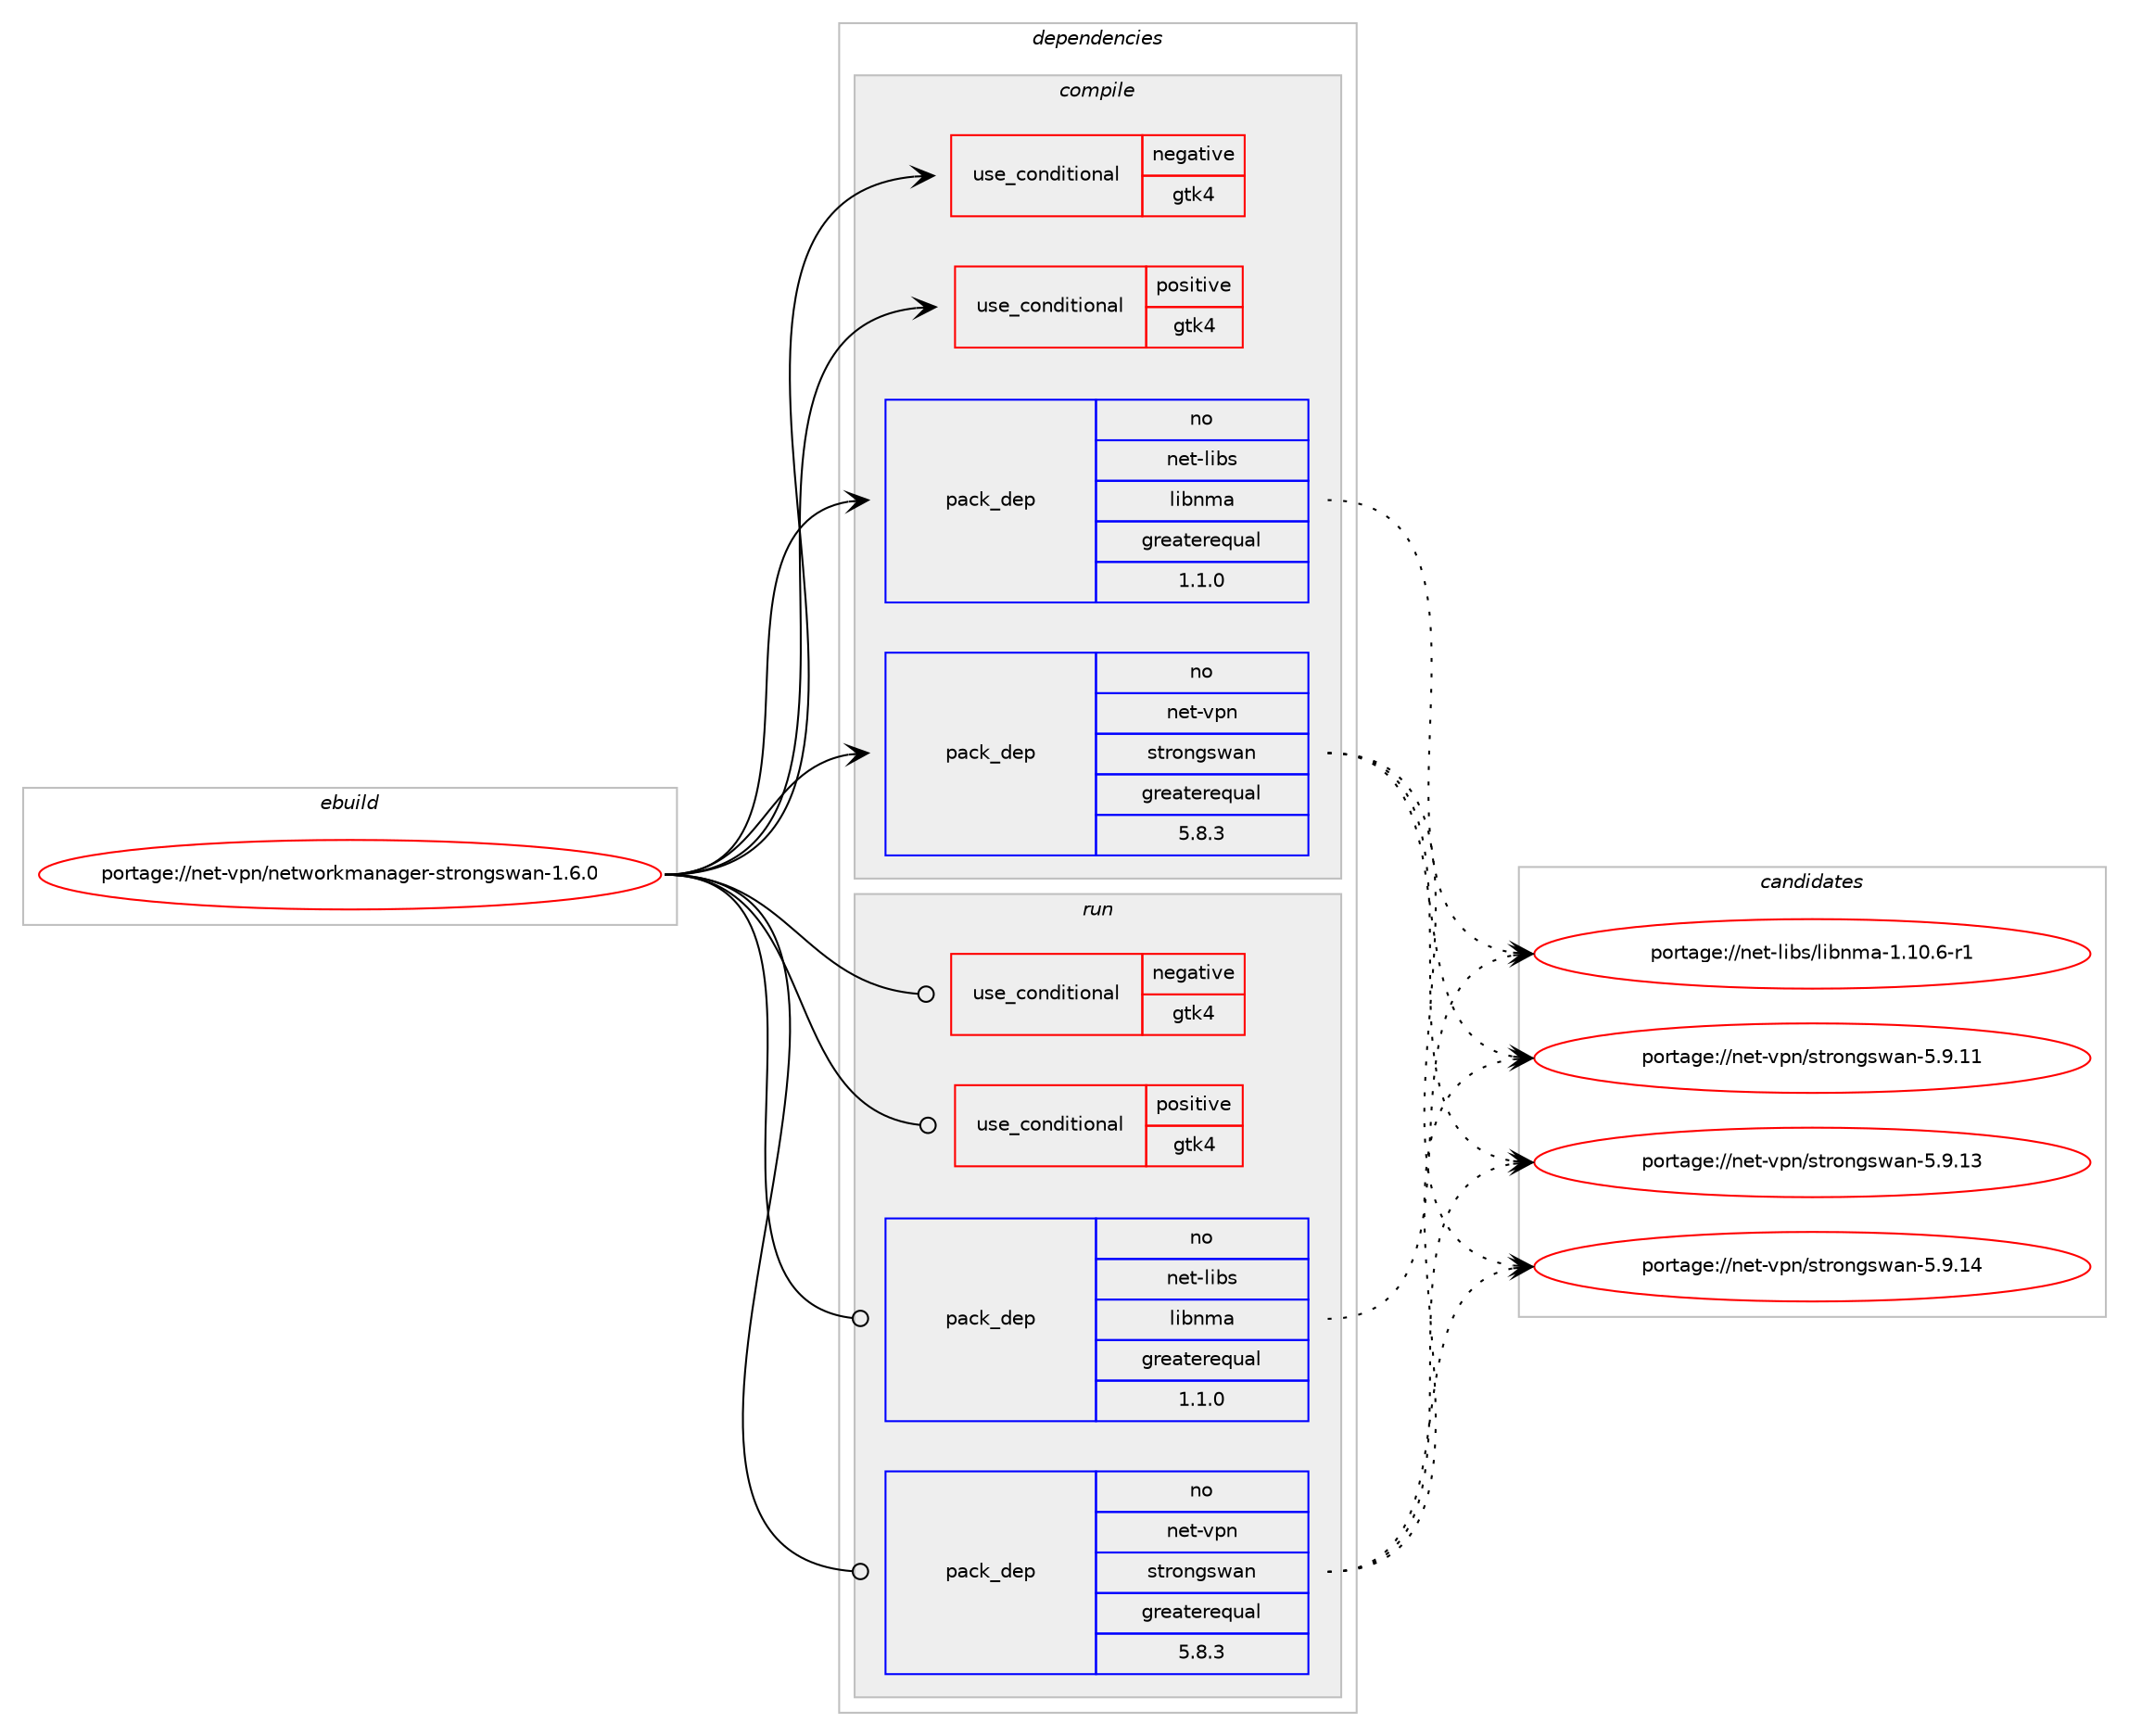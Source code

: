 digraph prolog {

# *************
# Graph options
# *************

newrank=true;
concentrate=true;
compound=true;
graph [rankdir=LR,fontname=Helvetica,fontsize=10,ranksep=1.5];#, ranksep=2.5, nodesep=0.2];
edge  [arrowhead=vee];
node  [fontname=Helvetica,fontsize=10];

# **********
# The ebuild
# **********

subgraph cluster_leftcol {
color=gray;
rank=same;
label=<<i>ebuild</i>>;
id [label="portage://net-vpn/networkmanager-strongswan-1.6.0", color=red, width=4, href="../net-vpn/networkmanager-strongswan-1.6.0.svg"];
}

# ****************
# The dependencies
# ****************

subgraph cluster_midcol {
color=gray;
label=<<i>dependencies</i>>;
subgraph cluster_compile {
fillcolor="#eeeeee";
style=filled;
label=<<i>compile</i>>;
subgraph cond99550 {
dependency195282 [label=<<TABLE BORDER="0" CELLBORDER="1" CELLSPACING="0" CELLPADDING="4"><TR><TD ROWSPAN="3" CELLPADDING="10">use_conditional</TD></TR><TR><TD>negative</TD></TR><TR><TD>gtk4</TD></TR></TABLE>>, shape=none, color=red];
# *** BEGIN UNKNOWN DEPENDENCY TYPE (TODO) ***
# dependency195282 -> package_dependency(portage://net-vpn/networkmanager-strongswan-1.6.0,install,no,x11-libs,gtk+,none,[,,],[slot(3)],[])
# *** END UNKNOWN DEPENDENCY TYPE (TODO) ***

}
id:e -> dependency195282:w [weight=20,style="solid",arrowhead="vee"];
subgraph cond99551 {
dependency195283 [label=<<TABLE BORDER="0" CELLBORDER="1" CELLSPACING="0" CELLPADDING="4"><TR><TD ROWSPAN="3" CELLPADDING="10">use_conditional</TD></TR><TR><TD>positive</TD></TR><TR><TD>gtk4</TD></TR></TABLE>>, shape=none, color=red];
# *** BEGIN UNKNOWN DEPENDENCY TYPE (TODO) ***
# dependency195283 -> package_dependency(portage://net-vpn/networkmanager-strongswan-1.6.0,install,no,net-libs,libnma,none,[,,],[],[])
# *** END UNKNOWN DEPENDENCY TYPE (TODO) ***

# *** BEGIN UNKNOWN DEPENDENCY TYPE (TODO) ***
# dependency195283 -> package_dependency(portage://net-vpn/networkmanager-strongswan-1.6.0,install,no,gui-libs,gtk,none,[,,],[slot(4)],[])
# *** END UNKNOWN DEPENDENCY TYPE (TODO) ***

}
id:e -> dependency195283:w [weight=20,style="solid",arrowhead="vee"];
# *** BEGIN UNKNOWN DEPENDENCY TYPE (TODO) ***
# id -> package_dependency(portage://net-vpn/networkmanager-strongswan-1.6.0,install,no,app-crypt,libsecret,none,[,,],[],[])
# *** END UNKNOWN DEPENDENCY TYPE (TODO) ***

subgraph pack93006 {
dependency195284 [label=<<TABLE BORDER="0" CELLBORDER="1" CELLSPACING="0" CELLPADDING="4" WIDTH="220"><TR><TD ROWSPAN="6" CELLPADDING="30">pack_dep</TD></TR><TR><TD WIDTH="110">no</TD></TR><TR><TD>net-libs</TD></TR><TR><TD>libnma</TD></TR><TR><TD>greaterequal</TD></TR><TR><TD>1.1.0</TD></TR></TABLE>>, shape=none, color=blue];
}
id:e -> dependency195284:w [weight=20,style="solid",arrowhead="vee"];
# *** BEGIN UNKNOWN DEPENDENCY TYPE (TODO) ***
# id -> package_dependency(portage://net-vpn/networkmanager-strongswan-1.6.0,install,no,net-misc,networkmanager,none,[,,],[],[])
# *** END UNKNOWN DEPENDENCY TYPE (TODO) ***

subgraph pack93007 {
dependency195285 [label=<<TABLE BORDER="0" CELLBORDER="1" CELLSPACING="0" CELLPADDING="4" WIDTH="220"><TR><TD ROWSPAN="6" CELLPADDING="30">pack_dep</TD></TR><TR><TD WIDTH="110">no</TD></TR><TR><TD>net-vpn</TD></TR><TR><TD>strongswan</TD></TR><TR><TD>greaterequal</TD></TR><TR><TD>5.8.3</TD></TR></TABLE>>, shape=none, color=blue];
}
id:e -> dependency195285:w [weight=20,style="solid",arrowhead="vee"];
}
subgraph cluster_compileandrun {
fillcolor="#eeeeee";
style=filled;
label=<<i>compile and run</i>>;
}
subgraph cluster_run {
fillcolor="#eeeeee";
style=filled;
label=<<i>run</i>>;
subgraph cond99552 {
dependency195286 [label=<<TABLE BORDER="0" CELLBORDER="1" CELLSPACING="0" CELLPADDING="4"><TR><TD ROWSPAN="3" CELLPADDING="10">use_conditional</TD></TR><TR><TD>negative</TD></TR><TR><TD>gtk4</TD></TR></TABLE>>, shape=none, color=red];
# *** BEGIN UNKNOWN DEPENDENCY TYPE (TODO) ***
# dependency195286 -> package_dependency(portage://net-vpn/networkmanager-strongswan-1.6.0,run,no,x11-libs,gtk+,none,[,,],[slot(3)],[])
# *** END UNKNOWN DEPENDENCY TYPE (TODO) ***

}
id:e -> dependency195286:w [weight=20,style="solid",arrowhead="odot"];
subgraph cond99553 {
dependency195287 [label=<<TABLE BORDER="0" CELLBORDER="1" CELLSPACING="0" CELLPADDING="4"><TR><TD ROWSPAN="3" CELLPADDING="10">use_conditional</TD></TR><TR><TD>positive</TD></TR><TR><TD>gtk4</TD></TR></TABLE>>, shape=none, color=red];
# *** BEGIN UNKNOWN DEPENDENCY TYPE (TODO) ***
# dependency195287 -> package_dependency(portage://net-vpn/networkmanager-strongswan-1.6.0,run,no,net-libs,libnma,none,[,,],[],[])
# *** END UNKNOWN DEPENDENCY TYPE (TODO) ***

# *** BEGIN UNKNOWN DEPENDENCY TYPE (TODO) ***
# dependency195287 -> package_dependency(portage://net-vpn/networkmanager-strongswan-1.6.0,run,no,gui-libs,gtk,none,[,,],[slot(4)],[])
# *** END UNKNOWN DEPENDENCY TYPE (TODO) ***

}
id:e -> dependency195287:w [weight=20,style="solid",arrowhead="odot"];
# *** BEGIN UNKNOWN DEPENDENCY TYPE (TODO) ***
# id -> package_dependency(portage://net-vpn/networkmanager-strongswan-1.6.0,run,no,app-crypt,libsecret,none,[,,],[],[])
# *** END UNKNOWN DEPENDENCY TYPE (TODO) ***

subgraph pack93008 {
dependency195288 [label=<<TABLE BORDER="0" CELLBORDER="1" CELLSPACING="0" CELLPADDING="4" WIDTH="220"><TR><TD ROWSPAN="6" CELLPADDING="30">pack_dep</TD></TR><TR><TD WIDTH="110">no</TD></TR><TR><TD>net-libs</TD></TR><TR><TD>libnma</TD></TR><TR><TD>greaterequal</TD></TR><TR><TD>1.1.0</TD></TR></TABLE>>, shape=none, color=blue];
}
id:e -> dependency195288:w [weight=20,style="solid",arrowhead="odot"];
# *** BEGIN UNKNOWN DEPENDENCY TYPE (TODO) ***
# id -> package_dependency(portage://net-vpn/networkmanager-strongswan-1.6.0,run,no,net-misc,networkmanager,none,[,,],[],[])
# *** END UNKNOWN DEPENDENCY TYPE (TODO) ***

subgraph pack93009 {
dependency195289 [label=<<TABLE BORDER="0" CELLBORDER="1" CELLSPACING="0" CELLPADDING="4" WIDTH="220"><TR><TD ROWSPAN="6" CELLPADDING="30">pack_dep</TD></TR><TR><TD WIDTH="110">no</TD></TR><TR><TD>net-vpn</TD></TR><TR><TD>strongswan</TD></TR><TR><TD>greaterequal</TD></TR><TR><TD>5.8.3</TD></TR></TABLE>>, shape=none, color=blue];
}
id:e -> dependency195289:w [weight=20,style="solid",arrowhead="odot"];
}
}

# **************
# The candidates
# **************

subgraph cluster_choices {
rank=same;
color=gray;
label=<<i>candidates</i>>;

subgraph choice93006 {
color=black;
nodesep=1;
choice1101011164510810598115471081059811010997454946494846544511449 [label="portage://net-libs/libnma-1.10.6-r1", color=red, width=4,href="../net-libs/libnma-1.10.6-r1.svg"];
dependency195284:e -> choice1101011164510810598115471081059811010997454946494846544511449:w [style=dotted,weight="100"];
}
subgraph choice93007 {
color=black;
nodesep=1;
choice11010111645118112110471151161141111101031151199711045534657464949 [label="portage://net-vpn/strongswan-5.9.11", color=red, width=4,href="../net-vpn/strongswan-5.9.11.svg"];
choice11010111645118112110471151161141111101031151199711045534657464951 [label="portage://net-vpn/strongswan-5.9.13", color=red, width=4,href="../net-vpn/strongswan-5.9.13.svg"];
choice11010111645118112110471151161141111101031151199711045534657464952 [label="portage://net-vpn/strongswan-5.9.14", color=red, width=4,href="../net-vpn/strongswan-5.9.14.svg"];
dependency195285:e -> choice11010111645118112110471151161141111101031151199711045534657464949:w [style=dotted,weight="100"];
dependency195285:e -> choice11010111645118112110471151161141111101031151199711045534657464951:w [style=dotted,weight="100"];
dependency195285:e -> choice11010111645118112110471151161141111101031151199711045534657464952:w [style=dotted,weight="100"];
}
subgraph choice93008 {
color=black;
nodesep=1;
choice1101011164510810598115471081059811010997454946494846544511449 [label="portage://net-libs/libnma-1.10.6-r1", color=red, width=4,href="../net-libs/libnma-1.10.6-r1.svg"];
dependency195288:e -> choice1101011164510810598115471081059811010997454946494846544511449:w [style=dotted,weight="100"];
}
subgraph choice93009 {
color=black;
nodesep=1;
choice11010111645118112110471151161141111101031151199711045534657464949 [label="portage://net-vpn/strongswan-5.9.11", color=red, width=4,href="../net-vpn/strongswan-5.9.11.svg"];
choice11010111645118112110471151161141111101031151199711045534657464951 [label="portage://net-vpn/strongswan-5.9.13", color=red, width=4,href="../net-vpn/strongswan-5.9.13.svg"];
choice11010111645118112110471151161141111101031151199711045534657464952 [label="portage://net-vpn/strongswan-5.9.14", color=red, width=4,href="../net-vpn/strongswan-5.9.14.svg"];
dependency195289:e -> choice11010111645118112110471151161141111101031151199711045534657464949:w [style=dotted,weight="100"];
dependency195289:e -> choice11010111645118112110471151161141111101031151199711045534657464951:w [style=dotted,weight="100"];
dependency195289:e -> choice11010111645118112110471151161141111101031151199711045534657464952:w [style=dotted,weight="100"];
}
}

}

